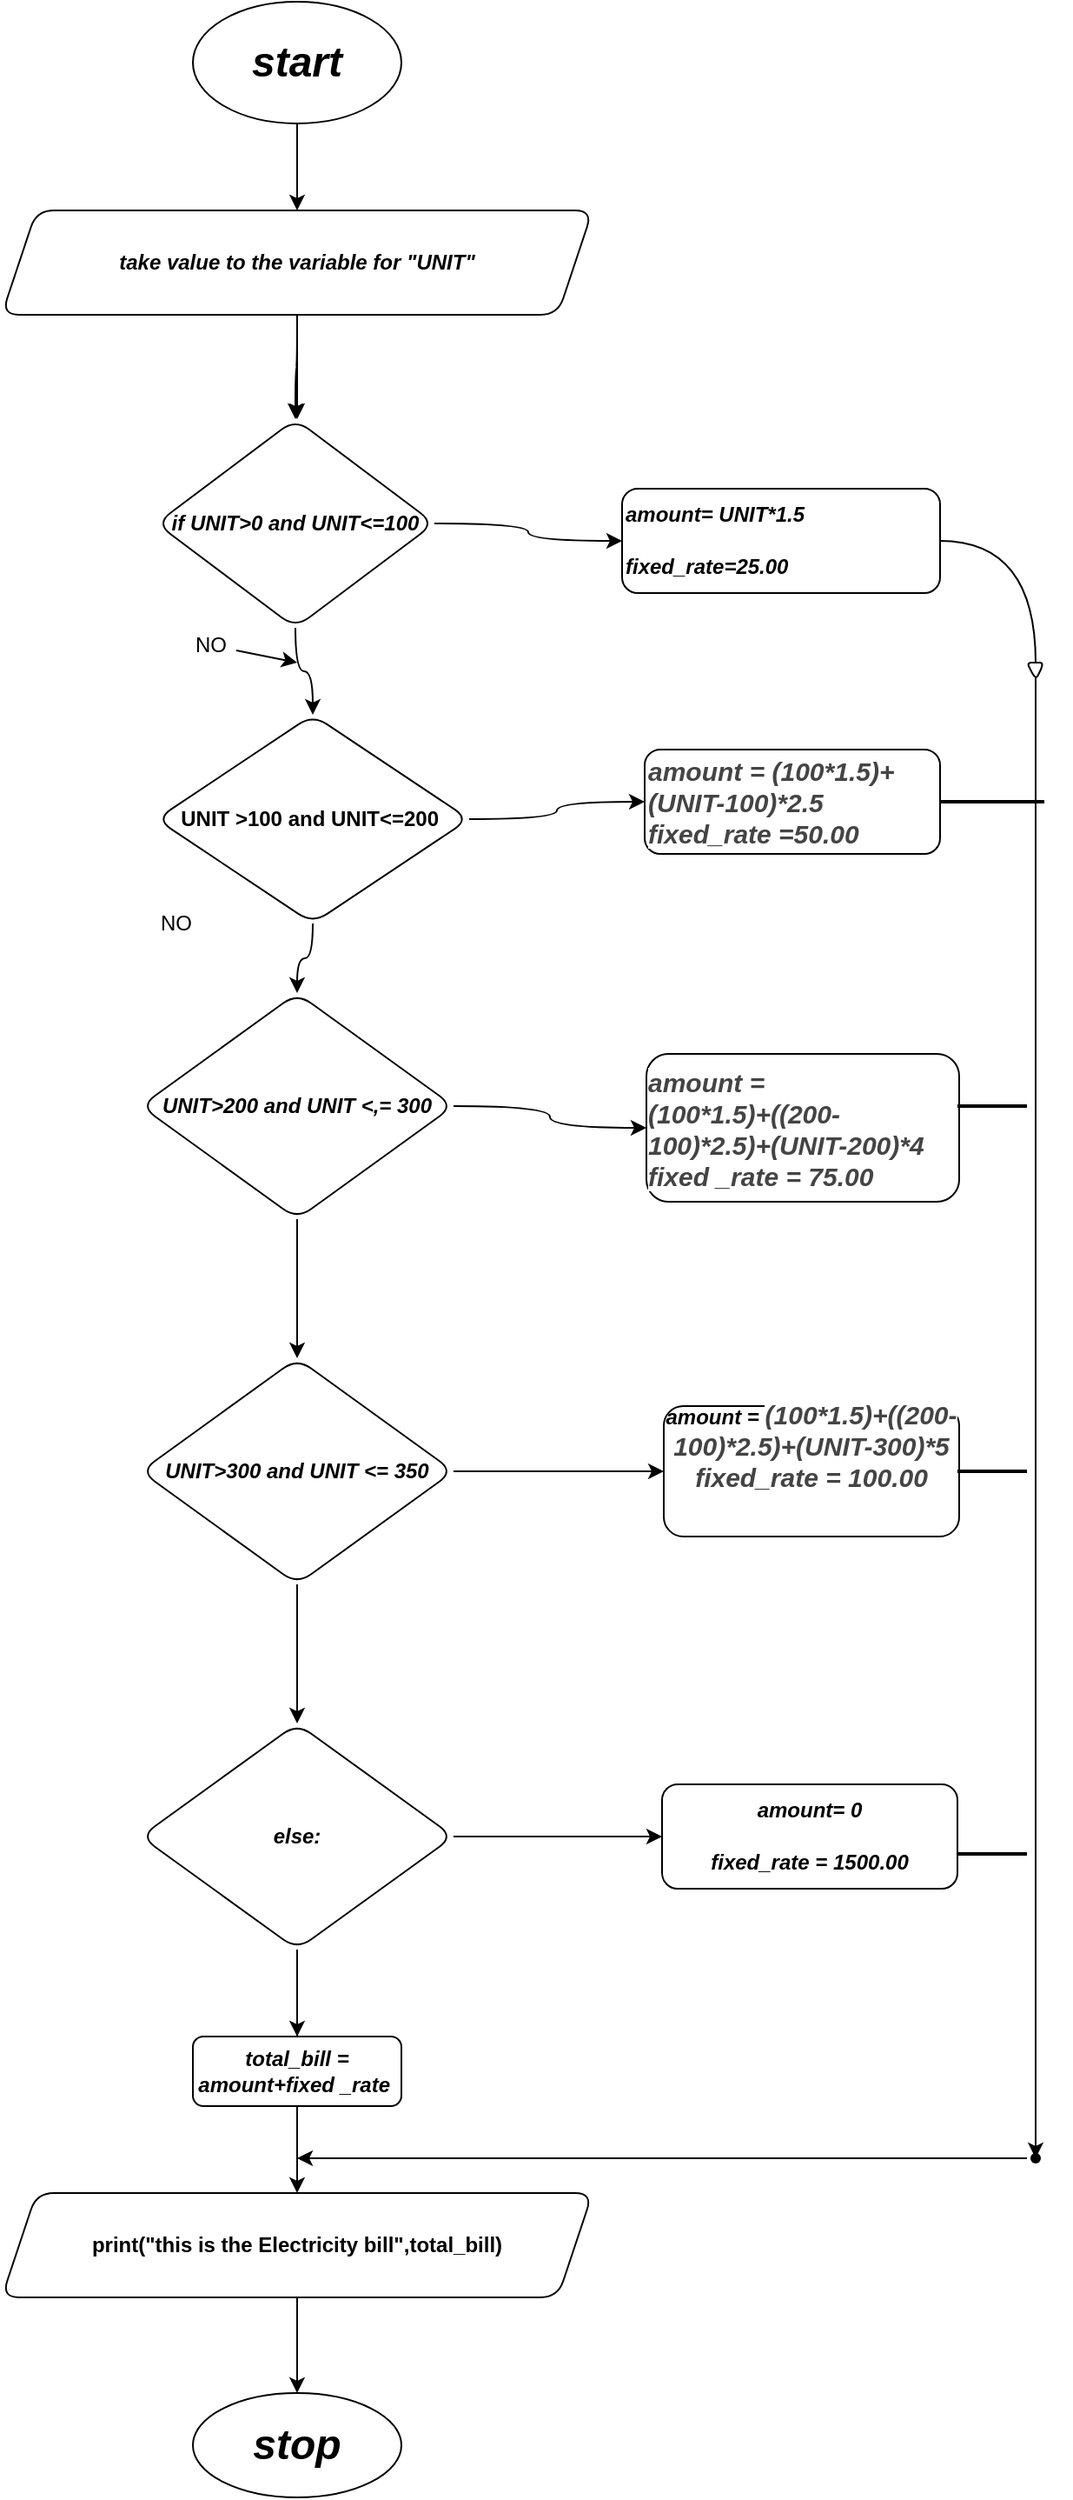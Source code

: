 <mxfile version="15.7.4" type="device"><diagram id="lsng_jyGvOrk6OZ5FiU2" name="Page-1"><mxGraphModel dx="1120" dy="608" grid="1" gridSize="10" guides="1" tooltips="1" connect="1" arrows="1" fold="1" page="1" pageScale="1" pageWidth="827" pageHeight="1169" math="0" shadow="0"><root><mxCell id="0"/><mxCell id="1" parent="0"/><mxCell id="GXjVAUG1dyK-2i9x9Uqm-11" value="" style="edgeStyle=orthogonalEdgeStyle;orthogonalLoop=1;jettySize=auto;html=1;curved=1;" edge="1" parent="1" source="GXjVAUG1dyK-2i9x9Uqm-1" target="GXjVAUG1dyK-2i9x9Uqm-3"><mxGeometry relative="1" as="geometry"/></mxCell><mxCell id="GXjVAUG1dyK-2i9x9Uqm-1" value="&lt;h1&gt;&lt;b&gt;&lt;i&gt;start&lt;/i&gt;&lt;/b&gt;&lt;/h1&gt;" style="ellipse;whiteSpace=wrap;html=1;rounded=1;" vertex="1" parent="1"><mxGeometry x="320" width="120" height="70" as="geometry"/></mxCell><mxCell id="GXjVAUG1dyK-2i9x9Uqm-10" value="" style="edgeStyle=orthogonalEdgeStyle;orthogonalLoop=1;jettySize=auto;html=1;curved=1;" edge="1" parent="1" source="GXjVAUG1dyK-2i9x9Uqm-3"><mxGeometry relative="1" as="geometry"><mxPoint x="380" y="240" as="targetPoint"/></mxGeometry></mxCell><mxCell id="GXjVAUG1dyK-2i9x9Uqm-13" value="" style="edgeStyle=orthogonalEdgeStyle;orthogonalLoop=1;jettySize=auto;html=1;curved=1;" edge="1" parent="1" source="GXjVAUG1dyK-2i9x9Uqm-3" target="GXjVAUG1dyK-2i9x9Uqm-12"><mxGeometry relative="1" as="geometry"/></mxCell><mxCell id="GXjVAUG1dyK-2i9x9Uqm-3" value="&lt;h4&gt;&lt;i&gt;take value to the variable for &quot;UNIT&quot;&lt;/i&gt;&lt;/h4&gt;" style="shape=parallelogram;perimeter=parallelogramPerimeter;whiteSpace=wrap;html=1;fixedSize=1;rounded=1;" vertex="1" parent="1"><mxGeometry x="210" y="120" width="340" height="60" as="geometry"/></mxCell><mxCell id="GXjVAUG1dyK-2i9x9Uqm-16" value="" style="edgeStyle=orthogonalEdgeStyle;orthogonalLoop=1;jettySize=auto;html=1;curved=1;" edge="1" parent="1" source="GXjVAUG1dyK-2i9x9Uqm-12" target="GXjVAUG1dyK-2i9x9Uqm-15"><mxGeometry relative="1" as="geometry"/></mxCell><mxCell id="GXjVAUG1dyK-2i9x9Uqm-19" value="" style="edgeStyle=orthogonalEdgeStyle;orthogonalLoop=1;jettySize=auto;html=1;curved=1;" edge="1" parent="1" source="GXjVAUG1dyK-2i9x9Uqm-12" target="GXjVAUG1dyK-2i9x9Uqm-18"><mxGeometry relative="1" as="geometry"/></mxCell><mxCell id="GXjVAUG1dyK-2i9x9Uqm-12" value="&lt;h4&gt;&lt;i&gt;if UNIT&amp;gt;0 and UNIT&amp;lt;=100&lt;/i&gt;&lt;/h4&gt;" style="rhombus;whiteSpace=wrap;html=1;rounded=1;" vertex="1" parent="1"><mxGeometry x="299" y="240" width="160" height="120" as="geometry"/></mxCell><mxCell id="GXjVAUG1dyK-2i9x9Uqm-15" value="&lt;h4 style=&quot;text-align: justify&quot;&gt;&lt;span&gt;&lt;i&gt;amount= UNIT*1.5&lt;/i&gt;&lt;/span&gt;&lt;/h4&gt;&lt;h4 style=&quot;text-align: justify&quot;&gt;&lt;span&gt;&lt;i&gt;fixed_rate=25.00&lt;/i&gt;&lt;/span&gt;&lt;/h4&gt;" style="whiteSpace=wrap;html=1;align=left;rounded=1;" vertex="1" parent="1"><mxGeometry x="567" y="280" width="183" height="60" as="geometry"/></mxCell><mxCell id="GXjVAUG1dyK-2i9x9Uqm-21" value="" style="edgeStyle=orthogonalEdgeStyle;orthogonalLoop=1;jettySize=auto;html=1;curved=1;" edge="1" parent="1" source="GXjVAUG1dyK-2i9x9Uqm-18" target="GXjVAUG1dyK-2i9x9Uqm-20"><mxGeometry relative="1" as="geometry"/></mxCell><mxCell id="GXjVAUG1dyK-2i9x9Uqm-25" value="" style="edgeStyle=orthogonalEdgeStyle;orthogonalLoop=1;jettySize=auto;html=1;curved=1;" edge="1" parent="1" source="GXjVAUG1dyK-2i9x9Uqm-18" target="GXjVAUG1dyK-2i9x9Uqm-24"><mxGeometry relative="1" as="geometry"/></mxCell><mxCell id="GXjVAUG1dyK-2i9x9Uqm-18" value="&lt;h4&gt;UNIT &amp;gt;100 and UNIT&amp;lt;=200&amp;nbsp;&lt;/h4&gt;" style="rhombus;whiteSpace=wrap;html=1;rounded=1;" vertex="1" parent="1"><mxGeometry x="299" y="410" width="180" height="120" as="geometry"/></mxCell><mxCell id="GXjVAUG1dyK-2i9x9Uqm-20" value="&lt;h4&gt;&lt;font color=&quot;#444444&quot;&gt;&lt;span style=&quot;font-size: 15px ; background-color: rgb(255 , 255 , 255)&quot;&gt;&lt;i&gt;amount = (100*1.5)+(UNIT-100)*2.5&lt;br&gt;&lt;/i&gt;&lt;/span&gt;&lt;/font&gt;&lt;font color=&quot;#444444&quot;&gt;&lt;span style=&quot;font-size: 15px ; background-color: rgb(255 , 255 , 255)&quot;&gt;&lt;i&gt;fixed_rate =50.00&lt;/i&gt;&lt;/span&gt;&lt;/font&gt;&lt;/h4&gt;" style="whiteSpace=wrap;html=1;align=left;rounded=1;" vertex="1" parent="1"><mxGeometry x="580" y="430" width="170" height="60" as="geometry"/></mxCell><mxCell id="GXjVAUG1dyK-2i9x9Uqm-27" value="" style="edgeStyle=orthogonalEdgeStyle;orthogonalLoop=1;jettySize=auto;html=1;curved=1;" edge="1" parent="1" source="GXjVAUG1dyK-2i9x9Uqm-24" target="GXjVAUG1dyK-2i9x9Uqm-26"><mxGeometry relative="1" as="geometry"/></mxCell><mxCell id="GXjVAUG1dyK-2i9x9Uqm-31" value="" style="edgeStyle=orthogonalEdgeStyle;orthogonalLoop=1;jettySize=auto;html=1;curved=1;" edge="1" parent="1" source="GXjVAUG1dyK-2i9x9Uqm-24" target="GXjVAUG1dyK-2i9x9Uqm-30"><mxGeometry relative="1" as="geometry"/></mxCell><mxCell id="GXjVAUG1dyK-2i9x9Uqm-24" value="&lt;h4&gt;&lt;i&gt;UNIT&amp;gt;200 and UNIT &amp;lt;,= 300&lt;/i&gt;&lt;/h4&gt;" style="rhombus;whiteSpace=wrap;html=1;rounded=1;" vertex="1" parent="1"><mxGeometry x="290" y="570" width="180" height="130" as="geometry"/></mxCell><mxCell id="GXjVAUG1dyK-2i9x9Uqm-26" value="&lt;h4 style=&quot;text-align: left&quot;&gt;&lt;font color=&quot;#444444&quot;&gt;&lt;span style=&quot;font-size: 15px ; background-color: rgb(255 , 255 , 255)&quot;&gt;&lt;i&gt;&lt;b&gt;amount =&amp;nbsp;&lt;br&gt;&lt;/b&gt;&lt;/i&gt;&lt;/span&gt;&lt;/font&gt;&lt;span style=&quot;color: rgb(68 , 68 , 68) ; font-size: 15px ; text-align: left ; background-color: rgb(255 , 255 , 255)&quot;&gt;&lt;i&gt;&lt;b&gt;(100*1.5)+((200-100)*2.5)+(UNIT-200)*4&lt;br&gt;&lt;/b&gt;&lt;/i&gt;&lt;/span&gt;&lt;span style=&quot;color: rgb(68 , 68 , 68) ; font-size: 15px ; text-align: left ; background-color: rgb(255 , 255 , 255)&quot;&gt;&lt;i&gt;&lt;b&gt;fixed _rate = 75.00&lt;/b&gt;&lt;/i&gt;&lt;/span&gt;&lt;/h4&gt;" style="whiteSpace=wrap;html=1;rounded=1;" vertex="1" parent="1"><mxGeometry x="581" y="605" width="180" height="85" as="geometry"/></mxCell><mxCell id="GXjVAUG1dyK-2i9x9Uqm-33" value="" style="edgeStyle=orthogonalEdgeStyle;orthogonalLoop=1;jettySize=auto;html=1;curved=1;" edge="1" parent="1" source="GXjVAUG1dyK-2i9x9Uqm-30" target="GXjVAUG1dyK-2i9x9Uqm-32"><mxGeometry relative="1" as="geometry"><Array as="points"><mxPoint x="560" y="845"/><mxPoint x="560" y="845"/></Array></mxGeometry></mxCell><mxCell id="GXjVAUG1dyK-2i9x9Uqm-35" value="" style="edgeStyle=orthogonalEdgeStyle;orthogonalLoop=1;jettySize=auto;html=1;curved=1;" edge="1" parent="1" source="GXjVAUG1dyK-2i9x9Uqm-30" target="GXjVAUG1dyK-2i9x9Uqm-34"><mxGeometry relative="1" as="geometry"/></mxCell><mxCell id="GXjVAUG1dyK-2i9x9Uqm-30" value="&lt;h4&gt;&lt;b&gt;&lt;i&gt;UNIT&amp;gt;300 and UNIT &amp;lt;= 350&lt;/i&gt;&lt;/b&gt;&lt;/h4&gt;" style="rhombus;whiteSpace=wrap;html=1;rounded=1;" vertex="1" parent="1"><mxGeometry x="290" y="780" width="180" height="130" as="geometry"/></mxCell><mxCell id="GXjVAUG1dyK-2i9x9Uqm-32" value="&lt;h4&gt;&lt;i&gt;amount =&amp;nbsp;&lt;/i&gt;&lt;span style=&quot;color: rgb(68 , 68 , 68) ; font-size: 15px ; text-align: left ; background-color: rgb(255 , 255 , 255)&quot;&gt;&lt;i&gt;(100*1.5)+((200-100)*2.5)+(UNIT-300)*5&lt;br&gt;fixed_rate = 100.00&lt;/i&gt;&lt;br&gt;&lt;/span&gt;&lt;br&gt;&lt;/h4&gt;&lt;div&gt;&lt;br&gt;&lt;/div&gt;" style="whiteSpace=wrap;html=1;rounded=1;" vertex="1" parent="1"><mxGeometry x="591" y="807.5" width="170" height="75" as="geometry"/></mxCell><mxCell id="GXjVAUG1dyK-2i9x9Uqm-37" value="" style="edgeStyle=orthogonalEdgeStyle;orthogonalLoop=1;jettySize=auto;html=1;curved=1;" edge="1" parent="1" source="GXjVAUG1dyK-2i9x9Uqm-34" target="GXjVAUG1dyK-2i9x9Uqm-36"><mxGeometry relative="1" as="geometry"/></mxCell><mxCell id="GXjVAUG1dyK-2i9x9Uqm-39" value="" style="edgeStyle=orthogonalEdgeStyle;orthogonalLoop=1;jettySize=auto;html=1;curved=1;" edge="1" parent="1" source="GXjVAUG1dyK-2i9x9Uqm-34" target="GXjVAUG1dyK-2i9x9Uqm-38"><mxGeometry relative="1" as="geometry"><Array as="points"><mxPoint x="380" y="1180"/><mxPoint x="380" y="1180"/></Array></mxGeometry></mxCell><mxCell id="GXjVAUG1dyK-2i9x9Uqm-50" value="" style="edgeStyle=orthogonalEdgeStyle;orthogonalLoop=1;jettySize=auto;html=1;curved=1;" edge="1" parent="1" source="GXjVAUG1dyK-2i9x9Uqm-34" target="GXjVAUG1dyK-2i9x9Uqm-49"><mxGeometry relative="1" as="geometry"/></mxCell><mxCell id="GXjVAUG1dyK-2i9x9Uqm-34" value="&lt;h4&gt;&lt;b&gt;&lt;i&gt;else:&lt;/i&gt;&lt;/b&gt;&lt;/h4&gt;" style="rhombus;whiteSpace=wrap;html=1;rounded=1;" vertex="1" parent="1"><mxGeometry x="290" y="990" width="180" height="130" as="geometry"/></mxCell><mxCell id="GXjVAUG1dyK-2i9x9Uqm-36" value="&lt;h4&gt;&lt;i&gt;amount= 0&lt;br&gt;&lt;/i&gt;&lt;h4&gt;&lt;i&gt;fixed_rate = 1500.00&lt;/i&gt;&lt;/h4&gt;&lt;/h4&gt;" style="whiteSpace=wrap;html=1;rounded=1;" vertex="1" parent="1"><mxGeometry x="590" y="1025" width="170" height="60" as="geometry"/></mxCell><mxCell id="GXjVAUG1dyK-2i9x9Uqm-41" value="" style="edgeStyle=orthogonalEdgeStyle;orthogonalLoop=1;jettySize=auto;html=1;curved=1;" edge="1" parent="1" source="GXjVAUG1dyK-2i9x9Uqm-38" target="GXjVAUG1dyK-2i9x9Uqm-40"><mxGeometry relative="1" as="geometry"/></mxCell><mxCell id="GXjVAUG1dyK-2i9x9Uqm-38" value="&lt;h4&gt;&lt;b&gt;print(&quot;this is the Electricity bill&quot;,total_bill)&lt;/b&gt;&lt;/h4&gt;" style="shape=parallelogram;perimeter=parallelogramPerimeter;whiteSpace=wrap;html=1;fixedSize=1;rounded=1;" vertex="1" parent="1"><mxGeometry x="210" y="1260" width="340" height="60" as="geometry"/></mxCell><mxCell id="GXjVAUG1dyK-2i9x9Uqm-40" value="&lt;h1&gt;&lt;b&gt;&lt;i&gt;stop&lt;/i&gt;&lt;/b&gt;&lt;/h1&gt;" style="ellipse;whiteSpace=wrap;html=1;rounded=1;" vertex="1" parent="1"><mxGeometry x="320" y="1375" width="120" height="60" as="geometry"/></mxCell><mxCell id="GXjVAUG1dyK-2i9x9Uqm-42" value="" style="edgeStyle=segmentEdgeStyle;endArrow=classic;html=1;exitX=1;exitY=0.5;exitDx=0;exitDy=0;startArrow=none;curved=1;" edge="1" parent="1" source="GXjVAUG1dyK-2i9x9Uqm-53" target="GXjVAUG1dyK-2i9x9Uqm-51"><mxGeometry width="50" height="50" relative="1" as="geometry"><mxPoint x="800" y="300" as="sourcePoint"/><mxPoint x="805" y="1240" as="targetPoint"/><Array as="points"><mxPoint x="805" y="300"/></Array></mxGeometry></mxCell><mxCell id="GXjVAUG1dyK-2i9x9Uqm-45" value="" style="line;strokeWidth=2;html=1;align=left;rounded=1;" vertex="1" parent="1"><mxGeometry x="760" y="630" width="40" height="10" as="geometry"/></mxCell><mxCell id="GXjVAUG1dyK-2i9x9Uqm-47" value="" style="line;strokeWidth=2;html=1;align=left;rounded=1;" vertex="1" parent="1"><mxGeometry x="760" y="840" width="40" height="10" as="geometry"/></mxCell><mxCell id="GXjVAUG1dyK-2i9x9Uqm-48" value="" style="line;strokeWidth=2;html=1;align=left;rounded=1;" vertex="1" parent="1"><mxGeometry x="760" y="1060" width="40" height="10" as="geometry"/></mxCell><mxCell id="GXjVAUG1dyK-2i9x9Uqm-49" value="&lt;h4&gt;&lt;i&gt;total_bill = amount+fixed _rate&amp;nbsp;&lt;/i&gt;&lt;/h4&gt;" style="whiteSpace=wrap;html=1;rounded=1;" vertex="1" parent="1"><mxGeometry x="320" y="1170" width="120" height="40" as="geometry"/></mxCell><mxCell id="GXjVAUG1dyK-2i9x9Uqm-51" value="" style="shape=waypoint;fillStyle=solid;size=6;pointerEvents=1;points=[];fillColor=none;resizable=0;rotatable=0;perimeter=centerPerimeter;snapToPoint=1;align=left;rounded=1;" vertex="1" parent="1"><mxGeometry x="785" y="1220" width="40" height="40" as="geometry"/></mxCell><mxCell id="GXjVAUG1dyK-2i9x9Uqm-52" value="" style="edgeStyle=segmentEdgeStyle;endArrow=classic;html=1;curved=1;" edge="1" parent="1"><mxGeometry width="50" height="50" relative="1" as="geometry"><mxPoint x="800" y="1240" as="sourcePoint"/><mxPoint x="380" y="1240" as="targetPoint"/></mxGeometry></mxCell><mxCell id="GXjVAUG1dyK-2i9x9Uqm-53" value="" style="triangle;whiteSpace=wrap;html=1;align=left;direction=south;rounded=1;" vertex="1" parent="1"><mxGeometry x="800" y="380" width="10" height="10" as="geometry"/></mxCell><mxCell id="GXjVAUG1dyK-2i9x9Uqm-54" value="" style="edgeStyle=segmentEdgeStyle;endArrow=none;html=1;exitX=1;exitY=0.5;exitDx=0;exitDy=0;curved=1;" edge="1" parent="1" source="GXjVAUG1dyK-2i9x9Uqm-15" target="GXjVAUG1dyK-2i9x9Uqm-53"><mxGeometry width="50" height="50" relative="1" as="geometry"><mxPoint x="750" y="300" as="sourcePoint"/><mxPoint x="805" y="1240" as="targetPoint"/><Array as="points"/></mxGeometry></mxCell><mxCell id="GXjVAUG1dyK-2i9x9Uqm-55" value="" style="line;strokeWidth=2;html=1;align=left;rounded=1;" vertex="1" parent="1"><mxGeometry x="750" y="455" width="60" height="10" as="geometry"/></mxCell><mxCell id="GXjVAUG1dyK-2i9x9Uqm-76" value="" style="edgeStyle=none;rounded=1;sketch=0;orthogonalLoop=1;jettySize=auto;html=1;" edge="1" parent="1" source="GXjVAUG1dyK-2i9x9Uqm-75"><mxGeometry relative="1" as="geometry"><mxPoint x="380" y="380" as="targetPoint"/></mxGeometry></mxCell><mxCell id="GXjVAUG1dyK-2i9x9Uqm-75" value="NO" style="text;html=1;align=center;verticalAlign=middle;resizable=0;points=[];autosize=1;strokeColor=none;fillColor=none;" vertex="1" parent="1"><mxGeometry x="315" y="360" width="30" height="20" as="geometry"/></mxCell><mxCell id="GXjVAUG1dyK-2i9x9Uqm-82" value="NO" style="text;html=1;align=center;verticalAlign=middle;resizable=0;points=[];autosize=1;strokeColor=none;fillColor=none;" vertex="1" parent="1"><mxGeometry x="295" y="520" width="30" height="20" as="geometry"/></mxCell></root></mxGraphModel></diagram></mxfile>